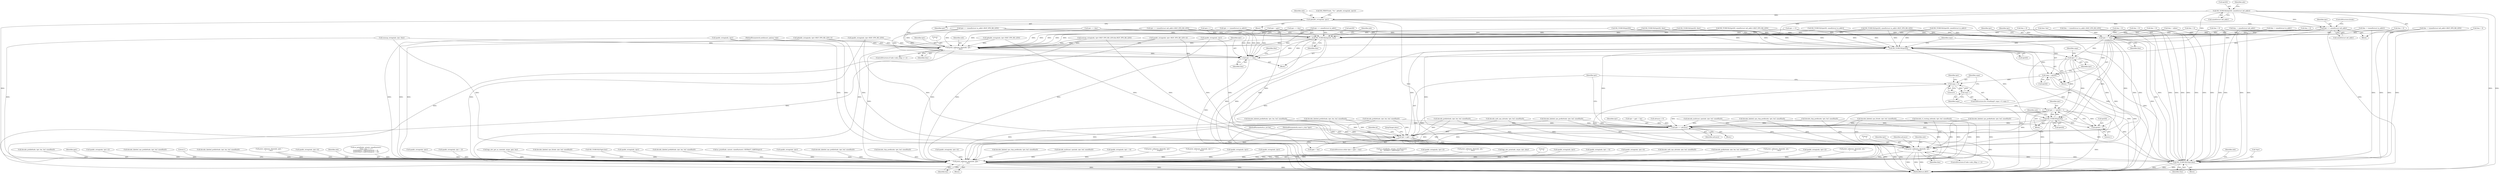 digraph "0_tcpdump_d10a0f980fe8f9407ab1ffbd612641433ebe175e@array" {
"1000850" [label="(Call,ND_TCHECK2(tptr[0], sizeof(struct in6_addr)))"];
"1000861" [label="(Call,ip6addr_string(ndo, tptr))"];
"1000868" [label="(Call,tptr += sizeof(struct in6_addr))"];
"1001073" [label="(Call,ND_TCHECK2(tptr[0], tlen))"];
"1001092" [label="(Call,print_unknown_data(ndo, tptr, \"\n\t    \", tlen))"];
"1001097" [label="(Call,tptr += tlen)"];
"1002909" [label="(Call,print_unknown_data(ndo, pptr, \"\n\t    \", len))"];
"1001111" [label="(Call,tptr += tlen)"];
"1001114" [label="(Call,ND_TCHECK(tptr[0]))"];
"1001118" [label="(Call,snpa = tptr[0])"];
"1001135" [label="(Call,snpa > 0)"];
"1001138" [label="(Call,snpa--)"];
"1001123" [label="(Call,tptr++)"];
"1001141" [label="(Call,ND_TCHECK(tptr[0]))"];
"1001153" [label="(Call,tptr += tptr[0] + 1)"];
"1001155" [label="(Call,tptr[0] + 1)"];
"1001167" [label="(Call,tptr < pptr + len)"];
"1001615" [label="(Call,print_unknown_data(ndo, tptr, \"\n\t    \", tlen))"];
"1001597" [label="(Call,ND_TCHECK2(*tptr,tlen))"];
"1001634" [label="(Call,tptr += advance)"];
"1001706" [label="(Call,decode_prefix4(ndo, tptr, len, buf, sizeof(buf)))"];
"1001430" [label="(Call,decode_labeled_prefix6(ndo, tptr, len, buf, sizeof(buf)))"];
"1001142" [label="(Call,tptr[0])"];
"1002913" [label="(Identifier,len)"];
"1001390" [label="(Call,decode_prefix6(ndo, tptr, len, buf, sizeof(buf)))"];
"1001123" [label="(Call,tptr++)"];
"1000126" [label="(MethodParameterIn,netdissect_options *ndo)"];
"1000977" [label="(Call,isonsap_string(ndo, tptr, tlen))"];
"1000849" [label="(Block,)"];
"1000692" [label="(Call,ND_TCHECK(tptr[0]))"];
"1002378" [label="(Call,print_unknown_data(ndo, tptr, \"\n\t      \", 8))"];
"1001818" [label="(Call,decode_prefix6(ndo, tptr, len, buf, sizeof(buf)))"];
"1001262" [label="(Call,decode_labeled_vpn_prefix4(ndo, tptr, buf, sizeof(buf)))"];
"1002911" [label="(Identifier,pptr)"];
"1001077" [label="(Identifier,tlen)"];
"1002298" [label="(Call,ipaddr_string(ndo, tptr+2))"];
"1001094" [label="(Identifier,tptr)"];
"1001143" [label="(Identifier,tptr)"];
"1000944" [label="(Call,ND_TCHECK2(tptr[0], sizeof(struct in_addr)))"];
"1002909" [label="(Call,print_unknown_data(ndo, pptr, \"\n\t    \", len))"];
"1001898" [label="(Call,decode_labeled_vpn_prefix6(ndo, tptr, buf, sizeof(buf)))"];
"1001135" [label="(Call,snpa > 0)"];
"1000851" [label="(Call,tptr[0])"];
"1001618" [label="(Literal,\"\n\t    \")"];
"1001065" [label="(Call,tptr += tlen)"];
"1001600" [label="(Identifier,tlen)"];
"1002915" [label="(Literal,1)"];
"1000858" [label="(Identifier,ndo)"];
"1002203" [label="(Call,ipaddr_string(ndo, tptr+4))"];
"1001118" [label="(Call,snpa = tptr[0])"];
"1001630" [label="(Call,advance < 0)"];
"1001154" [label="(Identifier,tptr)"];
"1001004" [label="(Call,ND_TCHECK2(tptr[0], tlen))"];
"1000861" [label="(Call,ip6addr_string(ndo, tptr))"];
"1002910" [label="(Identifier,ndo)"];
"1001156" [label="(Call,tptr[0])"];
"1000939" [label="(Call,tlen = 0)"];
"1000689" [label="(Call,tptr +=3)"];
"1000258" [label="(Call,as_printf(ndo, astostr, sizeof(astostr),\n\t\t\t\tas_size == 2 ?\n\t\t\t\tEXTRACT_16BITS(&tptr[2 + i]) :\n\t\t\t\tEXTRACT_32BITS(&tptr[2 + i])))"];
"1000981" [label="(Call,tptr += tlen)"];
"1000774" [label="(Call,tptr += sizeof(struct in_addr))"];
"1000145" [label="(Call,tlen=len)"];
"1000955" [label="(Call,ipaddr_string(ndo, tptr))"];
"1001112" [label="(Identifier,tptr)"];
"1001617" [label="(Identifier,tptr)"];
"1000128" [label="(MethodParameterIn,const u_char *pptr)"];
"1000870" [label="(Call,sizeof(struct in6_addr))"];
"1001167" [label="(Call,tptr < pptr + len)"];
"1001099" [label="(Identifier,tlen)"];
"1002516" [label="(Call,ipaddr_string(ndo, tptr))"];
"1001635" [label="(Identifier,tptr)"];
"1001598" [label="(Call,*tptr)"];
"1000408" [label="(Call,ipaddr_string(ndo, tptr + 2))"];
"1001169" [label="(Call,pptr + len)"];
"1001566" [label="(Call,decode_labeled_vpn_clnp_prefix(ndo, tptr, buf, sizeof(buf)))"];
"1001120" [label="(Call,tptr[0])"];
"1001093" [label="(Identifier,ndo)"];
"1000718" [label="(Call,tlen > 0)"];
"1000200" [label="(Call,bgp_attr_get_as_size(ndo, atype, pptr, len))"];
"1001930" [label="(Call,decode_labeled_vpn_l2(ndo, tptr, buf, sizeof(buf)))"];
"1001101" [label="(Identifier,tlen)"];
"1001623" [label="(Call,tptr = pptr + len)"];
"1001502" [label="(Call,decode_labeled_vpn_l2(ndo, tptr, buf, sizeof(buf)))"];
"1001074" [label="(Call,tptr[0])"];
"1002905" [label="(Call,ND_TCHECK2(*pptr,len))"];
"1001140" [label="(Block,)"];
"1001124" [label="(Identifier,tptr)"];
"1000920" [label="(Call,tptr += (sizeof(struct in6_addr)+BGP_VPN_RD_LEN))"];
"1000598" [label="(Call,ipaddr_string(ndo, tptr))"];
"1001858" [label="(Call,decode_labeled_prefix6(ndo, tptr, len, buf, sizeof(buf)))"];
"1002663" [label="(Call,as_printf(ndo, astostr, sizeof(astostr), EXTRACT_32BITS(tptr)))"];
"1001119" [label="(Identifier,snpa)"];
"1001619" [label="(Identifier,tlen)"];
"1000767" [label="(Call,ipaddr_string(ndo, tptr))"];
"1002536" [label="(Call,ipaddr_string(ndo, tptr))"];
"1000958" [label="(Call,tlen -= (sizeof(struct in_addr)))"];
"1001637" [label="(JumpTarget,done:)"];
"1000756" [label="(Call,ND_TCHECK2(tptr[0], sizeof(struct in_addr)))"];
"1001358" [label="(Call,decode_mdt_vpn_nlri(ndo, tptr, buf, sizeof(buf)))"];
"1001139" [label="(Identifier,snpa)"];
"1001095" [label="(Literal,\"\n\t    \")"];
"1001786" [label="(Call,decode_labeled_vpn_prefix4(ndo, tptr, buf, sizeof(buf)))"];
"1000862" [label="(Identifier,ndo)"];
"1001962" [label="(Call,decode_clnp_prefix(ndo, tptr, buf, sizeof(buf)))"];
"1000962" [label="(Call,tptr += (sizeof(struct in_addr)))"];
"1000854" [label="(Call,sizeof(struct in6_addr))"];
"1002482" [label="(Call,ipaddr_string(ndo, tptr+4))"];
"1001141" [label="(Call,ND_TCHECK(tptr[0]))"];
"1001326" [label="(Call,decode_multicast_vpn(ndo, tptr, buf, sizeof(buf)))"];
"1001534" [label="(Call,decode_clnp_prefix(ndo, tptr, buf, sizeof(buf)))"];
"1001098" [label="(Identifier,tptr)"];
"1000820" [label="(Call,tlen -= (sizeof(struct in_addr)+BGP_VPN_RD_LEN))"];
"1001294" [label="(Call,decode_rt_routing_info(ndo, tptr, buf, sizeof(buf)))"];
"1001086" [label="(ControlStructure,if (ndo->ndo_vflag <= 1))"];
"1000967" [label="(Call,ND_TCHECK2(tptr[0], tlen))"];
"1000999" [label="(Call,tlen = 0)"];
"1001634" [label="(Call,tptr += advance)"];
"1001092" [label="(Call,print_unknown_data(ndo, tptr, \"\n\t    \", tlen))"];
"1000892" [label="(Call,ND_TCHECK2(tptr[0], sizeof(struct in6_addr)+BGP_VPN_RD_LEN))"];
"1000869" [label="(Identifier,tptr)"];
"1000868" [label="(Call,tptr += sizeof(struct in6_addr))"];
"1001134" [label="(ControlStructure,for (/*nothing*/; snpa > 0; snpa--))"];
"1001994" [label="(Call,decode_labeled_vpn_clnp_prefix(ndo, tptr, buf, sizeof(buf)))"];
"1000845" [label="(Call,tlen = 0)"];
"1002058" [label="(Call,decode_multicast_vpn(ndo, tptr, buf, sizeof(buf)))"];
"1001115" [label="(Call,tptr[0])"];
"1001155" [label="(Call,tptr[0] + 1)"];
"1000428" [label="(Call,ipaddr_string(ndo, tptr + 4))"];
"1000793" [label="(Call,tlen = 0)"];
"1000887" [label="(Call,tlen = 0)"];
"1000704" [label="(Call,tptr++)"];
"1002635" [label="(Call,print_unknown_data(ndo, tptr,\"\n\t      \", length))"];
"1002109" [label="(Call,print_unknown_data(ndo, tptr-3, \"\n\t    \", tlen))"];
"1000701" [label="(Call,tlen = nhlen)"];
"1002499" [label="(Call,ipaddr_string(ndo, tptr))"];
"1000331" [label="(Call,ipaddr_string(ndo, tptr))"];
"1000850" [label="(Call,ND_TCHECK2(tptr[0], sizeof(struct in6_addr)))"];
"1000859" [label="(Block,)"];
"1002237" [label="(Call,as_printf(ndo, astostr, sizeof(astostr),\n\t\t\t    EXTRACT_32BITS(tptr+2)))"];
"1000914" [label="(Call,tlen -= (sizeof(struct in6_addr)+BGP_VPN_RD_LEN))"];
"1001621" [label="(Identifier,advance)"];
"1002919" [label="(MethodReturn,RET)"];
"1001222" [label="(Call,decode_labeled_prefix4(ndo, tptr, len, buf, sizeof(buf)))"];
"1000815" [label="(Call,ipaddr_string(ndo, tptr+BGP_VPN_RD_LEN))"];
"1000463" [label="(Call,ipaddr_string(ndo, tptr + 4))"];
"1001113" [label="(Identifier,tlen)"];
"1002461" [label="(Call,ipaddr_string(ndo, tptr+4))"];
"1000864" [label="(Call,tlen -= sizeof(struct in6_addr))"];
"1002026" [label="(Call,decode_mdt_vpn_nlri(ndo, tptr, buf, sizeof(buf)))"];
"1000770" [label="(Call,tlen -= sizeof(struct in_addr))"];
"1001153" [label="(Call,tptr += tptr[0] + 1)"];
"1000738" [label="(Block,)"];
"1000909" [label="(Call,ip6addr_string(ndo, tptr+BGP_VPN_RD_LEN))"];
"1001111" [label="(Call,tptr += tlen)"];
"1001126" [label="(Identifier,snpa)"];
"1000751" [label="(Call,tlen = 0)"];
"1001609" [label="(ControlStructure,if (ndo->ndo_vflag <= 1))"];
"1002284" [label="(Call,ipaddr_string(ndo, tptr+2))"];
"1001018" [label="(Call,isonsap_string(ndo, tptr+BGP_VPN_RD_LEN,tlen-BGP_VPN_RD_LEN))"];
"1000682" [label="(Call,print_unknown_data(ndo, tptr, \"\n\t    \", tlen))"];
"1001176" [label="(Identifier,af)"];
"1001073" [label="(Call,ND_TCHECK2(tptr[0], tlen))"];
"1002800" [label="(Call,bgp_attr_print(ndo, atype, tptr, alen))"];
"1001068" [label="(Call,tlen = 0)"];
"1001159" [label="(Literal,1)"];
"1000150" [label="(Block,)"];
"1000142" [label="(Call,tptr = pptr)"];
"1001616" [label="(Identifier,ndo)"];
"1002912" [label="(Literal,\"\n\t    \")"];
"1001636" [label="(Identifier,advance)"];
"1001172" [label="(Block,)"];
"1000567" [label="(Call,ipaddr_string(ndo, tptr))"];
"1001179" [label="(Block,)"];
"1000798" [label="(Call,ND_TCHECK2(tptr[0], sizeof(struct in_addr)+BGP_VPN_RD_LEN))"];
"1001058" [label="(Call,ip6addr_string(ndo, tptr+BGP_VPN_RD_LEN+3))"];
"1002904" [label="(Block,)"];
"1002552" [label="(Call,print_unknown_data(ndo, tptr, \"\n\t      \", tlen))"];
"1001097" [label="(Call,tptr += tlen)"];
"1001597" [label="(Call,ND_TCHECK2(*tptr,tlen))"];
"1001137" [label="(Literal,0)"];
"1002219" [label="(Call,ipaddr_string(ndo, tptr+2))"];
"1001168" [label="(Identifier,tptr)"];
"1001615" [label="(Call,print_unknown_data(ndo, tptr, \"\n\t    \", tlen))"];
"1001080" [label="(Identifier,ndo)"];
"1001038" [label="(Call,ipaddr_string(ndo, tptr+BGP_VPN_RD_LEN+4))"];
"1001470" [label="(Call,decode_labeled_vpn_prefix6(ndo, tptr, buf, sizeof(buf)))"];
"1001746" [label="(Call,decode_labeled_prefix4(ndo, tptr, len, buf, sizeof(buf)))"];
"1000984" [label="(Call,tlen = 0)"];
"1001138" [label="(Call,snpa--)"];
"1000872" [label="(ControlStructure,break;)"];
"1001114" [label="(Call,ND_TCHECK(tptr[0]))"];
"1000826" [label="(Call,tptr += (sizeof(struct in_addr)+BGP_VPN_RD_LEN))"];
"1000129" [label="(MethodParameterIn,u_int len)"];
"1000856" [label="(Call,ND_PRINT((ndo, \"%s\", ip6addr_string(ndo, tptr))))"];
"1001096" [label="(Identifier,tlen)"];
"1001116" [label="(Identifier,tptr)"];
"1000863" [label="(Identifier,tptr)"];
"1001147" [label="(Identifier,ndo)"];
"1001166" [label="(ControlStructure,while (tptr < pptr + len))"];
"1001136" [label="(Identifier,snpa)"];
"1001182" [label="(Call,decode_prefix4(ndo, tptr, len, buf, sizeof(buf)))"];
"1002890" [label="(Call,print_unknown_data(ndo, pptr, \"\n\t    \", len))"];
"1001603" [label="(Identifier,ndo)"];
"1000850" -> "1000849"  [label="AST: "];
"1000850" -> "1000854"  [label="CFG: "];
"1000851" -> "1000850"  [label="AST: "];
"1000854" -> "1000850"  [label="AST: "];
"1000858" -> "1000850"  [label="CFG: "];
"1000850" -> "1002919"  [label="DDG: "];
"1000850" -> "1002919"  [label="DDG: "];
"1000850" -> "1000861"  [label="DDG: "];
"1000850" -> "1000868"  [label="DDG: "];
"1000850" -> "1001073"  [label="DDG: "];
"1000850" -> "1001111"  [label="DDG: "];
"1000850" -> "1001114"  [label="DDG: "];
"1000861" -> "1000859"  [label="AST: "];
"1000861" -> "1000863"  [label="CFG: "];
"1000862" -> "1000861"  [label="AST: "];
"1000863" -> "1000861"  [label="AST: "];
"1000856" -> "1000861"  [label="CFG: "];
"1000861" -> "1002919"  [label="DDG: "];
"1000861" -> "1002919"  [label="DDG: "];
"1000861" -> "1000868"  [label="DDG: "];
"1000861" -> "1001092"  [label="DDG: "];
"1000861" -> "1001615"  [label="DDG: "];
"1000861" -> "1002909"  [label="DDG: "];
"1000868" -> "1000849"  [label="AST: "];
"1000868" -> "1000870"  [label="CFG: "];
"1000869" -> "1000868"  [label="AST: "];
"1000870" -> "1000868"  [label="AST: "];
"1000872" -> "1000868"  [label="CFG: "];
"1000868" -> "1002919"  [label="DDG: "];
"1000868" -> "1001073"  [label="DDG: "];
"1000868" -> "1001092"  [label="DDG: "];
"1000868" -> "1001097"  [label="DDG: "];
"1000868" -> "1001111"  [label="DDG: "];
"1001073" -> "1000738"  [label="AST: "];
"1001073" -> "1001077"  [label="CFG: "];
"1001074" -> "1001073"  [label="AST: "];
"1001077" -> "1001073"  [label="AST: "];
"1001080" -> "1001073"  [label="CFG: "];
"1001073" -> "1002919"  [label="DDG: "];
"1001073" -> "1002919"  [label="DDG: "];
"1000756" -> "1001073"  [label="DDG: "];
"1000826" -> "1001073"  [label="DDG: "];
"1000798" -> "1001073"  [label="DDG: "];
"1000704" -> "1001073"  [label="DDG: "];
"1000944" -> "1001073"  [label="DDG: "];
"1000142" -> "1001073"  [label="DDG: "];
"1000962" -> "1001073"  [label="DDG: "];
"1001004" -> "1001073"  [label="DDG: "];
"1000774" -> "1001073"  [label="DDG: "];
"1001065" -> "1001073"  [label="DDG: "];
"1000892" -> "1001073"  [label="DDG: "];
"1000981" -> "1001073"  [label="DDG: "];
"1000920" -> "1001073"  [label="DDG: "];
"1000967" -> "1001073"  [label="DDG: "];
"1000692" -> "1001073"  [label="DDG: "];
"1000689" -> "1001073"  [label="DDG: "];
"1000718" -> "1001073"  [label="DDG: "];
"1000145" -> "1001073"  [label="DDG: "];
"1001073" -> "1001092"  [label="DDG: "];
"1001073" -> "1001092"  [label="DDG: "];
"1001073" -> "1001097"  [label="DDG: "];
"1001073" -> "1001097"  [label="DDG: "];
"1001092" -> "1001086"  [label="AST: "];
"1001092" -> "1001096"  [label="CFG: "];
"1001093" -> "1001092"  [label="AST: "];
"1001094" -> "1001092"  [label="AST: "];
"1001095" -> "1001092"  [label="AST: "];
"1001096" -> "1001092"  [label="AST: "];
"1001098" -> "1001092"  [label="CFG: "];
"1001092" -> "1002919"  [label="DDG: "];
"1001092" -> "1002919"  [label="DDG: "];
"1000815" -> "1001092"  [label="DDG: "];
"1001018" -> "1001092"  [label="DDG: "];
"1000909" -> "1001092"  [label="DDG: "];
"1001058" -> "1001092"  [label="DDG: "];
"1000977" -> "1001092"  [label="DDG: "];
"1000955" -> "1001092"  [label="DDG: "];
"1000767" -> "1001092"  [label="DDG: "];
"1001038" -> "1001092"  [label="DDG: "];
"1000126" -> "1001092"  [label="DDG: "];
"1000826" -> "1001092"  [label="DDG: "];
"1001065" -> "1001092"  [label="DDG: "];
"1000704" -> "1001092"  [label="DDG: "];
"1000142" -> "1001092"  [label="DDG: "];
"1000962" -> "1001092"  [label="DDG: "];
"1000774" -> "1001092"  [label="DDG: "];
"1000981" -> "1001092"  [label="DDG: "];
"1000920" -> "1001092"  [label="DDG: "];
"1001092" -> "1001097"  [label="DDG: "];
"1001092" -> "1001097"  [label="DDG: "];
"1001092" -> "1002909"  [label="DDG: "];
"1001097" -> "1000738"  [label="AST: "];
"1001097" -> "1001099"  [label="CFG: "];
"1001098" -> "1001097"  [label="AST: "];
"1001099" -> "1001097"  [label="AST: "];
"1001101" -> "1001097"  [label="CFG: "];
"1001097" -> "1002919"  [label="DDG: "];
"1000826" -> "1001097"  [label="DDG: "];
"1001065" -> "1001097"  [label="DDG: "];
"1000142" -> "1001097"  [label="DDG: "];
"1000962" -> "1001097"  [label="DDG: "];
"1000774" -> "1001097"  [label="DDG: "];
"1000981" -> "1001097"  [label="DDG: "];
"1000920" -> "1001097"  [label="DDG: "];
"1000704" -> "1001097"  [label="DDG: "];
"1002909" -> "1002904"  [label="AST: "];
"1002909" -> "1002913"  [label="CFG: "];
"1002910" -> "1002909"  [label="AST: "];
"1002911" -> "1002909"  [label="AST: "];
"1002912" -> "1002909"  [label="AST: "];
"1002913" -> "1002909"  [label="AST: "];
"1002915" -> "1002909"  [label="CFG: "];
"1002909" -> "1002919"  [label="DDG: "];
"1002909" -> "1002919"  [label="DDG: "];
"1002909" -> "1002919"  [label="DDG: "];
"1002909" -> "1002919"  [label="DDG: "];
"1000682" -> "1002909"  [label="DDG: "];
"1002058" -> "1002909"  [label="DDG: "];
"1001018" -> "1002909"  [label="DDG: "];
"1001706" -> "1002909"  [label="DDG: "];
"1002026" -> "1002909"  [label="DDG: "];
"1001470" -> "1002909"  [label="DDG: "];
"1002552" -> "1002909"  [label="DDG: "];
"1001390" -> "1002909"  [label="DDG: "];
"1002890" -> "1002909"  [label="DDG: "];
"1002890" -> "1002909"  [label="DDG: "];
"1000258" -> "1002909"  [label="DDG: "];
"1001294" -> "1002909"  [label="DDG: "];
"1002461" -> "1002909"  [label="DDG: "];
"1001566" -> "1002909"  [label="DDG: "];
"1001222" -> "1002909"  [label="DDG: "];
"1000815" -> "1002909"  [label="DDG: "];
"1001858" -> "1002909"  [label="DDG: "];
"1001818" -> "1002909"  [label="DDG: "];
"1000200" -> "1002909"  [label="DDG: "];
"1000200" -> "1002909"  [label="DDG: "];
"1000598" -> "1002909"  [label="DDG: "];
"1001746" -> "1002909"  [label="DDG: "];
"1002284" -> "1002909"  [label="DDG: "];
"1001534" -> "1002909"  [label="DDG: "];
"1002482" -> "1002909"  [label="DDG: "];
"1000567" -> "1002909"  [label="DDG: "];
"1001962" -> "1002909"  [label="DDG: "];
"1002219" -> "1002909"  [label="DDG: "];
"1000408" -> "1002909"  [label="DDG: "];
"1002663" -> "1002909"  [label="DDG: "];
"1002635" -> "1002909"  [label="DDG: "];
"1001358" -> "1002909"  [label="DDG: "];
"1001786" -> "1002909"  [label="DDG: "];
"1002203" -> "1002909"  [label="DDG: "];
"1001262" -> "1002909"  [label="DDG: "];
"1000331" -> "1002909"  [label="DDG: "];
"1002536" -> "1002909"  [label="DDG: "];
"1001898" -> "1002909"  [label="DDG: "];
"1002499" -> "1002909"  [label="DDG: "];
"1002298" -> "1002909"  [label="DDG: "];
"1001615" -> "1002909"  [label="DDG: "];
"1001182" -> "1002909"  [label="DDG: "];
"1002378" -> "1002909"  [label="DDG: "];
"1000909" -> "1002909"  [label="DDG: "];
"1000463" -> "1002909"  [label="DDG: "];
"1002109" -> "1002909"  [label="DDG: "];
"1002516" -> "1002909"  [label="DDG: "];
"1002237" -> "1002909"  [label="DDG: "];
"1002800" -> "1002909"  [label="DDG: "];
"1001930" -> "1002909"  [label="DDG: "];
"1001058" -> "1002909"  [label="DDG: "];
"1001326" -> "1002909"  [label="DDG: "];
"1000977" -> "1002909"  [label="DDG: "];
"1000955" -> "1002909"  [label="DDG: "];
"1000428" -> "1002909"  [label="DDG: "];
"1001994" -> "1002909"  [label="DDG: "];
"1000767" -> "1002909"  [label="DDG: "];
"1001038" -> "1002909"  [label="DDG: "];
"1001430" -> "1002909"  [label="DDG: "];
"1001502" -> "1002909"  [label="DDG: "];
"1000126" -> "1002909"  [label="DDG: "];
"1000128" -> "1002909"  [label="DDG: "];
"1002905" -> "1002909"  [label="DDG: "];
"1000129" -> "1002909"  [label="DDG: "];
"1001111" -> "1000150"  [label="AST: "];
"1001111" -> "1001113"  [label="CFG: "];
"1001112" -> "1001111"  [label="AST: "];
"1001113" -> "1001111"  [label="AST: "];
"1001116" -> "1001111"  [label="CFG: "];
"1001111" -> "1002919"  [label="DDG: "];
"1000864" -> "1001111"  [label="DDG: "];
"1000939" -> "1001111"  [label="DDG: "];
"1000845" -> "1001111"  [label="DDG: "];
"1000793" -> "1001111"  [label="DDG: "];
"1000701" -> "1001111"  [label="DDG: "];
"1000751" -> "1001111"  [label="DDG: "];
"1000887" -> "1001111"  [label="DDG: "];
"1000984" -> "1001111"  [label="DDG: "];
"1000820" -> "1001111"  [label="DDG: "];
"1001068" -> "1001111"  [label="DDG: "];
"1000718" -> "1001111"  [label="DDG: "];
"1000914" -> "1001111"  [label="DDG: "];
"1000958" -> "1001111"  [label="DDG: "];
"1000770" -> "1001111"  [label="DDG: "];
"1000999" -> "1001111"  [label="DDG: "];
"1000756" -> "1001111"  [label="DDG: "];
"1000826" -> "1001111"  [label="DDG: "];
"1000798" -> "1001111"  [label="DDG: "];
"1000704" -> "1001111"  [label="DDG: "];
"1000944" -> "1001111"  [label="DDG: "];
"1000962" -> "1001111"  [label="DDG: "];
"1001004" -> "1001111"  [label="DDG: "];
"1000774" -> "1001111"  [label="DDG: "];
"1001065" -> "1001111"  [label="DDG: "];
"1000892" -> "1001111"  [label="DDG: "];
"1000981" -> "1001111"  [label="DDG: "];
"1000920" -> "1001111"  [label="DDG: "];
"1000967" -> "1001111"  [label="DDG: "];
"1000692" -> "1001111"  [label="DDG: "];
"1000689" -> "1001111"  [label="DDG: "];
"1001111" -> "1001114"  [label="DDG: "];
"1001111" -> "1001118"  [label="DDG: "];
"1001111" -> "1001123"  [label="DDG: "];
"1001111" -> "1001141"  [label="DDG: "];
"1001111" -> "1001167"  [label="DDG: "];
"1001111" -> "1001597"  [label="DDG: "];
"1001111" -> "1001615"  [label="DDG: "];
"1001111" -> "1001634"  [label="DDG: "];
"1001114" -> "1000150"  [label="AST: "];
"1001114" -> "1001115"  [label="CFG: "];
"1001115" -> "1001114"  [label="AST: "];
"1001119" -> "1001114"  [label="CFG: "];
"1001114" -> "1002919"  [label="DDG: "];
"1000756" -> "1001114"  [label="DDG: "];
"1000892" -> "1001114"  [label="DDG: "];
"1000798" -> "1001114"  [label="DDG: "];
"1000944" -> "1001114"  [label="DDG: "];
"1001004" -> "1001114"  [label="DDG: "];
"1000967" -> "1001114"  [label="DDG: "];
"1000692" -> "1001114"  [label="DDG: "];
"1000689" -> "1001114"  [label="DDG: "];
"1001114" -> "1001118"  [label="DDG: "];
"1001114" -> "1001123"  [label="DDG: "];
"1001114" -> "1001141"  [label="DDG: "];
"1001114" -> "1001167"  [label="DDG: "];
"1001114" -> "1001597"  [label="DDG: "];
"1001114" -> "1001615"  [label="DDG: "];
"1001114" -> "1001634"  [label="DDG: "];
"1001118" -> "1000150"  [label="AST: "];
"1001118" -> "1001120"  [label="CFG: "];
"1001119" -> "1001118"  [label="AST: "];
"1001120" -> "1001118"  [label="AST: "];
"1001124" -> "1001118"  [label="CFG: "];
"1001118" -> "1002919"  [label="DDG: "];
"1001118" -> "1002919"  [label="DDG: "];
"1001118" -> "1001135"  [label="DDG: "];
"1001135" -> "1001134"  [label="AST: "];
"1001135" -> "1001137"  [label="CFG: "];
"1001136" -> "1001135"  [label="AST: "];
"1001137" -> "1001135"  [label="AST: "];
"1001143" -> "1001135"  [label="CFG: "];
"1001168" -> "1001135"  [label="CFG: "];
"1001135" -> "1002919"  [label="DDG: "];
"1001135" -> "1002919"  [label="DDG: "];
"1001138" -> "1001135"  [label="DDG: "];
"1001135" -> "1001138"  [label="DDG: "];
"1001138" -> "1001134"  [label="AST: "];
"1001138" -> "1001139"  [label="CFG: "];
"1001139" -> "1001138"  [label="AST: "];
"1001136" -> "1001138"  [label="CFG: "];
"1001123" -> "1000150"  [label="AST: "];
"1001123" -> "1001124"  [label="CFG: "];
"1001124" -> "1001123"  [label="AST: "];
"1001126" -> "1001123"  [label="CFG: "];
"1001123" -> "1001141"  [label="DDG: "];
"1001123" -> "1001153"  [label="DDG: "];
"1001123" -> "1001155"  [label="DDG: "];
"1001123" -> "1001167"  [label="DDG: "];
"1001123" -> "1001597"  [label="DDG: "];
"1001123" -> "1001615"  [label="DDG: "];
"1001123" -> "1001634"  [label="DDG: "];
"1001141" -> "1001140"  [label="AST: "];
"1001141" -> "1001142"  [label="CFG: "];
"1001142" -> "1001141"  [label="AST: "];
"1001147" -> "1001141"  [label="CFG: "];
"1001141" -> "1002919"  [label="DDG: "];
"1001153" -> "1001141"  [label="DDG: "];
"1001141" -> "1001153"  [label="DDG: "];
"1001141" -> "1001155"  [label="DDG: "];
"1001141" -> "1001167"  [label="DDG: "];
"1001141" -> "1001597"  [label="DDG: "];
"1001141" -> "1001615"  [label="DDG: "];
"1001141" -> "1001634"  [label="DDG: "];
"1001153" -> "1001140"  [label="AST: "];
"1001153" -> "1001155"  [label="CFG: "];
"1001154" -> "1001153"  [label="AST: "];
"1001155" -> "1001153"  [label="AST: "];
"1001139" -> "1001153"  [label="CFG: "];
"1001153" -> "1002919"  [label="DDG: "];
"1001153" -> "1001155"  [label="DDG: "];
"1001153" -> "1001167"  [label="DDG: "];
"1001153" -> "1001597"  [label="DDG: "];
"1001153" -> "1001615"  [label="DDG: "];
"1001153" -> "1001634"  [label="DDG: "];
"1001155" -> "1001159"  [label="CFG: "];
"1001156" -> "1001155"  [label="AST: "];
"1001159" -> "1001155"  [label="AST: "];
"1001155" -> "1002919"  [label="DDG: "];
"1001167" -> "1001166"  [label="AST: "];
"1001167" -> "1001169"  [label="CFG: "];
"1001168" -> "1001167"  [label="AST: "];
"1001169" -> "1001167"  [label="AST: "];
"1001176" -> "1001167"  [label="CFG: "];
"1001637" -> "1001167"  [label="CFG: "];
"1001167" -> "1002919"  [label="DDG: "];
"1001167" -> "1002919"  [label="DDG: "];
"1001167" -> "1002919"  [label="DDG: "];
"1001634" -> "1001167"  [label="DDG: "];
"1000128" -> "1001167"  [label="DDG: "];
"1001430" -> "1001167"  [label="DDG: "];
"1001222" -> "1001167"  [label="DDG: "];
"1001390" -> "1001167"  [label="DDG: "];
"1001182" -> "1001167"  [label="DDG: "];
"1000129" -> "1001167"  [label="DDG: "];
"1001167" -> "1001615"  [label="DDG: "];
"1001615" -> "1001609"  [label="AST: "];
"1001615" -> "1001619"  [label="CFG: "];
"1001616" -> "1001615"  [label="AST: "];
"1001617" -> "1001615"  [label="AST: "];
"1001618" -> "1001615"  [label="AST: "];
"1001619" -> "1001615"  [label="AST: "];
"1001621" -> "1001615"  [label="CFG: "];
"1001615" -> "1002919"  [label="DDG: "];
"1001615" -> "1002919"  [label="DDG: "];
"1001615" -> "1002919"  [label="DDG: "];
"1001615" -> "1001597"  [label="DDG: "];
"1001294" -> "1001615"  [label="DDG: "];
"1000815" -> "1001615"  [label="DDG: "];
"1001534" -> "1001615"  [label="DDG: "];
"1001358" -> "1001615"  [label="DDG: "];
"1001262" -> "1001615"  [label="DDG: "];
"1001018" -> "1001615"  [label="DDG: "];
"1001470" -> "1001615"  [label="DDG: "];
"1001058" -> "1001615"  [label="DDG: "];
"1001390" -> "1001615"  [label="DDG: "];
"1001566" -> "1001615"  [label="DDG: "];
"1001222" -> "1001615"  [label="DDG: "];
"1001182" -> "1001615"  [label="DDG: "];
"1000909" -> "1001615"  [label="DDG: "];
"1001326" -> "1001615"  [label="DDG: "];
"1000977" -> "1001615"  [label="DDG: "];
"1000955" -> "1001615"  [label="DDG: "];
"1000767" -> "1001615"  [label="DDG: "];
"1001038" -> "1001615"  [label="DDG: "];
"1001430" -> "1001615"  [label="DDG: "];
"1001502" -> "1001615"  [label="DDG: "];
"1000126" -> "1001615"  [label="DDG: "];
"1000142" -> "1001615"  [label="DDG: "];
"1001597" -> "1001615"  [label="DDG: "];
"1001597" -> "1001179"  [label="AST: "];
"1001597" -> "1001600"  [label="CFG: "];
"1001598" -> "1001597"  [label="AST: "];
"1001600" -> "1001597"  [label="AST: "];
"1001603" -> "1001597"  [label="CFG: "];
"1001597" -> "1002919"  [label="DDG: "];
"1001597" -> "1002919"  [label="DDG: "];
"1001597" -> "1002919"  [label="DDG: "];
"1000145" -> "1001597"  [label="DDG: "];
"1000864" -> "1001597"  [label="DDG: "];
"1000939" -> "1001597"  [label="DDG: "];
"1000845" -> "1001597"  [label="DDG: "];
"1000793" -> "1001597"  [label="DDG: "];
"1000701" -> "1001597"  [label="DDG: "];
"1000751" -> "1001597"  [label="DDG: "];
"1000887" -> "1001597"  [label="DDG: "];
"1000984" -> "1001597"  [label="DDG: "];
"1000820" -> "1001597"  [label="DDG: "];
"1001068" -> "1001597"  [label="DDG: "];
"1000718" -> "1001597"  [label="DDG: "];
"1000914" -> "1001597"  [label="DDG: "];
"1000958" -> "1001597"  [label="DDG: "];
"1000770" -> "1001597"  [label="DDG: "];
"1000999" -> "1001597"  [label="DDG: "];
"1001634" -> "1001172"  [label="AST: "];
"1001634" -> "1001636"  [label="CFG: "];
"1001635" -> "1001634"  [label="AST: "];
"1001636" -> "1001634"  [label="AST: "];
"1001168" -> "1001634"  [label="CFG: "];
"1001634" -> "1002919"  [label="DDG: "];
"1001630" -> "1001634"  [label="DDG: "];
"1001294" -> "1001634"  [label="DDG: "];
"1001502" -> "1001634"  [label="DDG: "];
"1001470" -> "1001634"  [label="DDG: "];
"1001358" -> "1001634"  [label="DDG: "];
"1001390" -> "1001634"  [label="DDG: "];
"1001222" -> "1001634"  [label="DDG: "];
"1001430" -> "1001634"  [label="DDG: "];
"1001623" -> "1001634"  [label="DDG: "];
"1001534" -> "1001634"  [label="DDG: "];
"1001182" -> "1001634"  [label="DDG: "];
"1001326" -> "1001634"  [label="DDG: "];
"1001566" -> "1001634"  [label="DDG: "];
"1001262" -> "1001634"  [label="DDG: "];
}
